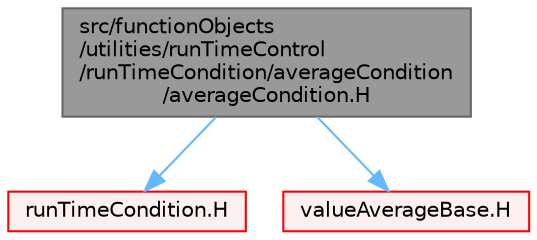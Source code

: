 digraph "src/functionObjects/utilities/runTimeControl/runTimeCondition/averageCondition/averageCondition.H"
{
 // LATEX_PDF_SIZE
  bgcolor="transparent";
  edge [fontname=Helvetica,fontsize=10,labelfontname=Helvetica,labelfontsize=10];
  node [fontname=Helvetica,fontsize=10,shape=box,height=0.2,width=0.4];
  Node1 [id="Node000001",label="src/functionObjects\l/utilities/runTimeControl\l/runTimeCondition/averageCondition\l/averageCondition.H",height=0.2,width=0.4,color="gray40", fillcolor="grey60", style="filled", fontcolor="black",tooltip=" "];
  Node1 -> Node2 [id="edge1_Node000001_Node000002",color="steelblue1",style="solid",tooltip=" "];
  Node2 [id="Node000002",label="runTimeCondition.H",height=0.2,width=0.4,color="red", fillcolor="#FFF0F0", style="filled",URL="$runTimeCondition_8H.html",tooltip=" "];
  Node1 -> Node251 [id="edge2_Node000001_Node000251",color="steelblue1",style="solid",tooltip=" "];
  Node251 [id="Node000251",label="valueAverageBase.H",height=0.2,width=0.4,color="red", fillcolor="#FFF0F0", style="filled",URL="$valueAverageBase_8H.html",tooltip=" "];
}
